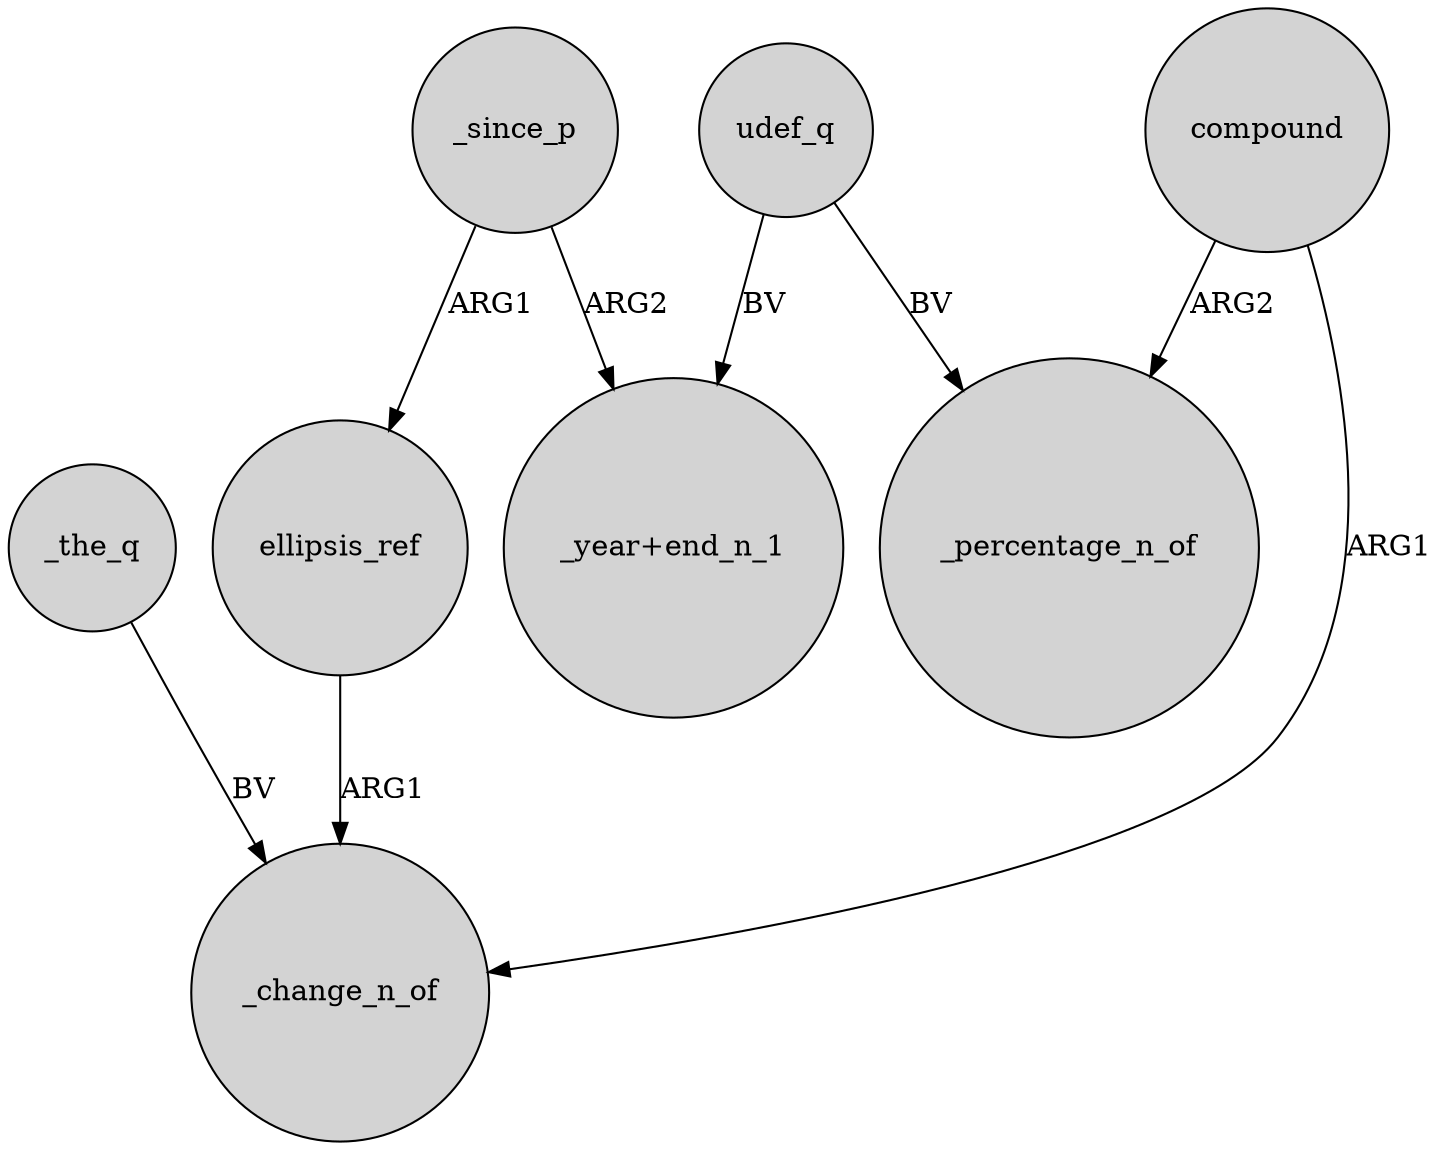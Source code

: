 digraph {
	node [shape=circle style=filled]
	_the_q -> _change_n_of [label=BV]
	ellipsis_ref -> _change_n_of [label=ARG1]
	compound -> _change_n_of [label=ARG1]
	udef_q -> _percentage_n_of [label=BV]
	_since_p -> ellipsis_ref [label=ARG1]
	udef_q -> "_year+end_n_1" [label=BV]
	_since_p -> "_year+end_n_1" [label=ARG2]
	compound -> _percentage_n_of [label=ARG2]
}

